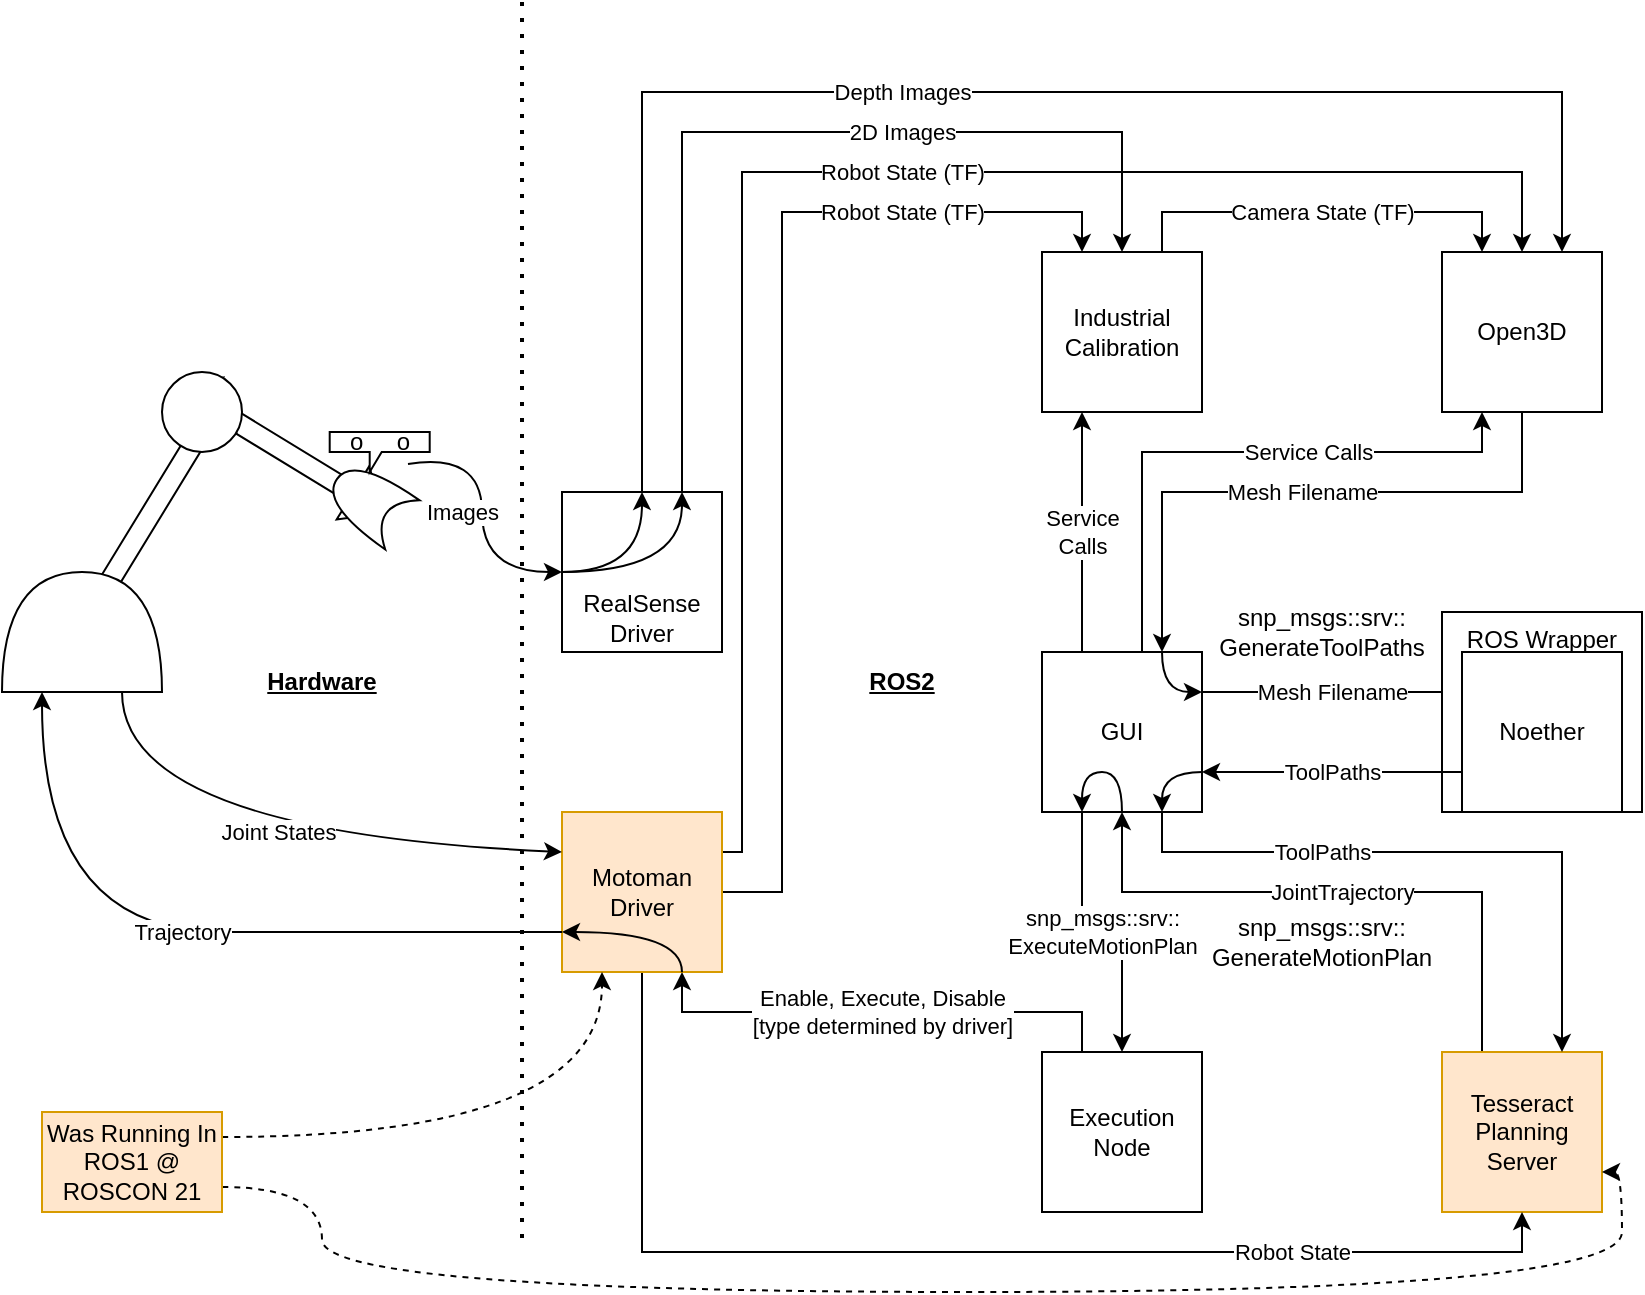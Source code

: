 <mxfile version="17.4.3" type="device"><diagram id="wX9-NLc4TtI418xX4yFK" name="Page-1"><mxGraphModel dx="2272" dy="791" grid="1" gridSize="10" guides="1" tooltips="1" connect="1" arrows="1" fold="1" page="1" pageScale="1" pageWidth="850" pageHeight="1100" math="0" shadow="0"><root><mxCell id="0"/><mxCell id="1" parent="0"/><mxCell id="BGRJp4kqwgqRzAwmrJiJ-21" value="" style="shape=flexArrow;endArrow=classic;startArrow=classic;html=1;rounded=0;exitX=0.25;exitY=0.5;exitDx=0;exitDy=0;exitPerimeter=0;strokeWidth=1;entryX=0;entryY=0;entryDx=0;entryDy=0;" parent="1" source="BGRJp4kqwgqRzAwmrJiJ-20" target="BGRJp4kqwgqRzAwmrJiJ-18" edge="1"><mxGeometry width="100" height="100" relative="1" as="geometry"><mxPoint x="-90" y="590" as="sourcePoint"/><mxPoint x="4.142" y="435.858" as="targetPoint"/></mxGeometry></mxCell><mxCell id="BGRJp4kqwgqRzAwmrJiJ-19" value="" style="shape=flexArrow;endArrow=classic;startArrow=classic;html=1;rounded=0;exitX=0;exitY=0.25;exitDx=0;exitDy=0;exitPerimeter=0;strokeWidth=1;entryX=1;entryY=0;entryDx=0;entryDy=0;" parent="1" source="BGRJp4kqwgqRzAwmrJiJ-17" target="BGRJp4kqwgqRzAwmrJiJ-18" edge="1"><mxGeometry width="100" height="100" relative="1" as="geometry"><mxPoint x="-160" y="570" as="sourcePoint"/><mxPoint x="-20" y="440" as="targetPoint"/></mxGeometry></mxCell><mxCell id="BGRJp4kqwgqRzAwmrJiJ-43" value="Mesh Filename" style="edgeStyle=orthogonalEdgeStyle;rounded=0;orthogonalLoop=1;jettySize=auto;html=1;exitX=0.5;exitY=1;exitDx=0;exitDy=0;strokeWidth=1;entryX=0.75;entryY=0;entryDx=0;entryDy=0;" parent="1" source="BGRJp4kqwgqRzAwmrJiJ-1" target="BGRJp4kqwgqRzAwmrJiJ-33" edge="1"><mxGeometry relative="1" as="geometry"><mxPoint x="510" y="550" as="targetPoint"/><Array as="points"><mxPoint x="640" y="480"/><mxPoint x="460" y="480"/></Array></mxGeometry></mxCell><mxCell id="BGRJp4kqwgqRzAwmrJiJ-1" value="Open3D" style="whiteSpace=wrap;html=1;aspect=fixed;" parent="1" vertex="1"><mxGeometry x="600" y="360" width="80" height="80" as="geometry"/></mxCell><mxCell id="BGRJp4kqwgqRzAwmrJiJ-5" value="Depth Images" style="edgeStyle=orthogonalEdgeStyle;rounded=0;orthogonalLoop=1;jettySize=auto;html=1;exitX=0.5;exitY=0;exitDx=0;exitDy=0;entryX=0.75;entryY=0;entryDx=0;entryDy=0;" parent="1" source="BGRJp4kqwgqRzAwmrJiJ-2" target="BGRJp4kqwgqRzAwmrJiJ-1" edge="1"><mxGeometry x="-0.108" relative="1" as="geometry"><Array as="points"><mxPoint x="200" y="280"/><mxPoint x="660" y="280"/></Array><mxPoint as="offset"/></mxGeometry></mxCell><mxCell id="BGRJp4kqwgqRzAwmrJiJ-38" value="2D Images" style="edgeStyle=orthogonalEdgeStyle;rounded=0;orthogonalLoop=1;jettySize=auto;html=1;exitX=0.75;exitY=0;exitDx=0;exitDy=0;entryX=0.5;entryY=0;entryDx=0;entryDy=0;strokeWidth=1;" parent="1" source="BGRJp4kqwgqRzAwmrJiJ-2" target="BGRJp4kqwgqRzAwmrJiJ-4" edge="1"><mxGeometry x="0.261" relative="1" as="geometry"><Array as="points"><mxPoint x="220" y="300"/><mxPoint x="440" y="300"/></Array><mxPoint as="offset"/></mxGeometry></mxCell><mxCell id="BGRJp4kqwgqRzAwmrJiJ-2" value="RealSense Driver" style="whiteSpace=wrap;html=1;aspect=fixed;verticalAlign=bottom;" parent="1" vertex="1"><mxGeometry x="160" y="480" width="80" height="80" as="geometry"/></mxCell><mxCell id="BGRJp4kqwgqRzAwmrJiJ-48" value="JointTrajectory" style="edgeStyle=orthogonalEdgeStyle;rounded=0;orthogonalLoop=1;jettySize=auto;html=1;exitX=0.25;exitY=0;exitDx=0;exitDy=0;entryX=0.5;entryY=1;entryDx=0;entryDy=0;strokeWidth=1;" parent="1" source="BGRJp4kqwgqRzAwmrJiJ-9" target="BGRJp4kqwgqRzAwmrJiJ-33" edge="1"><mxGeometry relative="1" as="geometry"><Array as="points"><mxPoint x="620" y="680"/><mxPoint x="440" y="680"/></Array></mxGeometry></mxCell><mxCell id="BGRJp4kqwgqRzAwmrJiJ-9" value="Tesseract Planning Server" style="whiteSpace=wrap;html=1;aspect=fixed;fillColor=#ffe6cc;strokeColor=#d79b00;" parent="1" vertex="1"><mxGeometry x="600" y="760" width="80" height="80" as="geometry"/></mxCell><mxCell id="BGRJp4kqwgqRzAwmrJiJ-12" value="Robot State (TF)" style="edgeStyle=orthogonalEdgeStyle;rounded=0;orthogonalLoop=1;jettySize=auto;html=1;exitX=1;exitY=0.5;exitDx=0;exitDy=0;entryX=0.25;entryY=0;entryDx=0;entryDy=0;" parent="1" source="BGRJp4kqwgqRzAwmrJiJ-11" target="BGRJp4kqwgqRzAwmrJiJ-4" edge="1"><mxGeometry x="0.593" relative="1" as="geometry"><Array as="points"><mxPoint x="270" y="680"/><mxPoint x="270" y="340"/><mxPoint x="420" y="340"/></Array><mxPoint as="offset"/></mxGeometry></mxCell><mxCell id="BGRJp4kqwgqRzAwmrJiJ-13" value="Robot State (TF)" style="edgeStyle=orthogonalEdgeStyle;rounded=0;orthogonalLoop=1;jettySize=auto;html=1;exitX=1;exitY=0.25;exitDx=0;exitDy=0;entryX=0.5;entryY=0;entryDx=0;entryDy=0;" parent="1" source="BGRJp4kqwgqRzAwmrJiJ-11" target="BGRJp4kqwgqRzAwmrJiJ-1" edge="1"><mxGeometry x="0.103" relative="1" as="geometry"><Array as="points"><mxPoint x="250" y="660"/><mxPoint x="250" y="320"/><mxPoint x="640" y="320"/></Array><mxPoint as="offset"/></mxGeometry></mxCell><mxCell id="BGRJp4kqwgqRzAwmrJiJ-14" value="Robot State" style="edgeStyle=orthogonalEdgeStyle;rounded=0;orthogonalLoop=1;jettySize=auto;html=1;exitX=0.5;exitY=1;exitDx=0;exitDy=0;entryX=0.5;entryY=1;entryDx=0;entryDy=0;" parent="1" source="BGRJp4kqwgqRzAwmrJiJ-11" target="BGRJp4kqwgqRzAwmrJiJ-9" edge="1"><mxGeometry x="0.548" relative="1" as="geometry"><Array as="points"><mxPoint x="200" y="860"/><mxPoint x="640" y="860"/></Array><mxPoint as="offset"/></mxGeometry></mxCell><mxCell id="BGRJp4kqwgqRzAwmrJiJ-11" value="Motoman Driver" style="whiteSpace=wrap;html=1;aspect=fixed;fillColor=#ffe6cc;strokeColor=#d79b00;" parent="1" vertex="1"><mxGeometry x="160" y="640" width="80" height="80" as="geometry"/></mxCell><mxCell id="BGRJp4kqwgqRzAwmrJiJ-27" value="&lt;div&gt;Enable, Execute, Disable&lt;/div&gt;&lt;div&gt;[type determined by driver]&lt;br&gt;&lt;/div&gt;" style="edgeStyle=orthogonalEdgeStyle;rounded=0;orthogonalLoop=1;jettySize=auto;html=1;exitX=0.25;exitY=0;exitDx=0;exitDy=0;entryX=0.75;entryY=1;entryDx=0;entryDy=0;strokeWidth=1;" parent="1" source="BGRJp4kqwgqRzAwmrJiJ-15" target="BGRJp4kqwgqRzAwmrJiJ-11" edge="1"><mxGeometry relative="1" as="geometry"><Array as="points"><mxPoint x="420" y="740"/><mxPoint x="220" y="740"/></Array><mxPoint as="offset"/></mxGeometry></mxCell><mxCell id="BGRJp4kqwgqRzAwmrJiJ-15" value="Execution Node" style="whiteSpace=wrap;html=1;aspect=fixed;" parent="1" vertex="1"><mxGeometry x="400" y="760" width="80" height="80" as="geometry"/></mxCell><mxCell id="BGRJp4kqwgqRzAwmrJiJ-17" value="" style="shape=or;whiteSpace=wrap;html=1;rotation=-90;" parent="1" vertex="1"><mxGeometry x="-110" y="510" width="60" height="80" as="geometry"/></mxCell><mxCell id="BGRJp4kqwgqRzAwmrJiJ-18" value="" style="ellipse;whiteSpace=wrap;html=1;aspect=fixed;" parent="1" vertex="1"><mxGeometry x="-40" y="420" width="40" height="40" as="geometry"/></mxCell><mxCell id="BGRJp4kqwgqRzAwmrJiJ-20" value="" style="shape=xor;whiteSpace=wrap;html=1;rotation=-145;" parent="1" vertex="1"><mxGeometry x="43.85" y="470" width="40" height="30" as="geometry"/></mxCell><mxCell id="BGRJp4kqwgqRzAwmrJiJ-22" value="o&amp;nbsp;&amp;nbsp;&amp;nbsp;&amp;nbsp; o" style="shape=callout;whiteSpace=wrap;html=1;perimeter=calloutPerimeter;position2=0.4;size=10;position=0.4;base=6;" parent="1" vertex="1"><mxGeometry x="43.85" y="450" width="50" height="20" as="geometry"/></mxCell><mxCell id="BGRJp4kqwgqRzAwmrJiJ-25" value="Joint States" style="curved=1;endArrow=classic;html=1;rounded=0;strokeWidth=1;exitX=0;exitY=0.75;exitDx=0;exitDy=0;exitPerimeter=0;entryX=0;entryY=0.25;entryDx=0;entryDy=0;" parent="1" source="BGRJp4kqwgqRzAwmrJiJ-17" target="BGRJp4kqwgqRzAwmrJiJ-11" edge="1"><mxGeometry x="0.018" y="4" width="50" height="50" relative="1" as="geometry"><mxPoint x="370" y="210" as="sourcePoint"/><mxPoint x="420" y="160" as="targetPoint"/><Array as="points"><mxPoint x="-60" y="650"/></Array><mxPoint as="offset"/></mxGeometry></mxCell><mxCell id="BGRJp4kqwgqRzAwmrJiJ-26" value="Images" style="curved=1;endArrow=classic;html=1;rounded=0;strokeWidth=1;exitX=0.783;exitY=0.8;exitDx=0;exitDy=0;exitPerimeter=0;entryX=0;entryY=0.5;entryDx=0;entryDy=0;" parent="1" source="BGRJp4kqwgqRzAwmrJiJ-22" target="BGRJp4kqwgqRzAwmrJiJ-2" edge="1"><mxGeometry x="-0.018" y="-10" width="50" height="50" relative="1" as="geometry"><mxPoint x="490" y="200" as="sourcePoint"/><mxPoint x="540" y="150" as="targetPoint"/><Array as="points"><mxPoint x="120" y="460"/><mxPoint x="120" y="520"/></Array><mxPoint as="offset"/></mxGeometry></mxCell><mxCell id="BGRJp4kqwgqRzAwmrJiJ-28" value="Trajectory" style="curved=1;endArrow=classic;html=1;rounded=0;strokeWidth=1;exitX=0;exitY=0.75;exitDx=0;exitDy=0;entryX=0;entryY=0.25;entryDx=0;entryDy=0;entryPerimeter=0;" parent="1" source="BGRJp4kqwgqRzAwmrJiJ-11" target="BGRJp4kqwgqRzAwmrJiJ-17" edge="1"><mxGeometry width="50" height="50" relative="1" as="geometry"><mxPoint x="70" y="230" as="sourcePoint"/><mxPoint x="130" y="190" as="targetPoint"/><Array as="points"><mxPoint x="80" y="700"/><mxPoint x="-100" y="700"/></Array></mxGeometry></mxCell><mxCell id="BGRJp4kqwgqRzAwmrJiJ-29" value="" style="endArrow=none;dashed=1;html=1;dashPattern=1 3;strokeWidth=2;rounded=0;" parent="1" edge="1"><mxGeometry width="50" height="50" relative="1" as="geometry"><mxPoint x="140" y="235" as="sourcePoint"/><mxPoint x="140" y="855" as="targetPoint"/></mxGeometry></mxCell><mxCell id="BGRJp4kqwgqRzAwmrJiJ-30" value="Hardware" style="text;html=1;strokeColor=none;fillColor=none;align=center;verticalAlign=middle;whiteSpace=wrap;rounded=0;fontStyle=5" parent="1" vertex="1"><mxGeometry x="10" y="560" width="60" height="30" as="geometry"/></mxCell><mxCell id="BGRJp4kqwgqRzAwmrJiJ-31" value="ROS2" style="text;html=1;strokeColor=none;fillColor=none;align=center;verticalAlign=middle;whiteSpace=wrap;rounded=0;fontStyle=5" parent="1" vertex="1"><mxGeometry x="300" y="560" width="60" height="30" as="geometry"/></mxCell><mxCell id="BGRJp4kqwgqRzAwmrJiJ-36" value="&lt;div&gt;Service&lt;/div&gt;&lt;div&gt;Calls&lt;/div&gt;" style="edgeStyle=orthogonalEdgeStyle;rounded=0;orthogonalLoop=1;jettySize=auto;html=1;exitX=0.25;exitY=0;exitDx=0;exitDy=0;entryX=0.25;entryY=1;entryDx=0;entryDy=0;strokeWidth=1;" parent="1" source="BGRJp4kqwgqRzAwmrJiJ-33" target="BGRJp4kqwgqRzAwmrJiJ-4" edge="1"><mxGeometry relative="1" as="geometry"/></mxCell><mxCell id="BGRJp4kqwgqRzAwmrJiJ-42" value="Service Calls" style="edgeStyle=orthogonalEdgeStyle;rounded=0;orthogonalLoop=1;jettySize=auto;html=1;exitX=0.5;exitY=0;exitDx=0;exitDy=0;entryX=0.25;entryY=1;entryDx=0;entryDy=0;strokeWidth=1;" parent="1" source="BGRJp4kqwgqRzAwmrJiJ-33" target="BGRJp4kqwgqRzAwmrJiJ-1" edge="1"><mxGeometry x="0.286" relative="1" as="geometry"><Array as="points"><mxPoint x="450" y="560"/><mxPoint x="450" y="460"/><mxPoint x="620" y="460"/></Array><mxPoint as="offset"/></mxGeometry></mxCell><mxCell id="BGRJp4kqwgqRzAwmrJiJ-44" value="Mesh Filename" style="edgeStyle=orthogonalEdgeStyle;rounded=0;orthogonalLoop=1;jettySize=auto;html=1;exitX=1;exitY=0.25;exitDx=0;exitDy=0;entryX=0;entryY=0.25;entryDx=0;entryDy=0;strokeWidth=1;" parent="1" source="BGRJp4kqwgqRzAwmrJiJ-33" target="BGRJp4kqwgqRzAwmrJiJ-8" edge="1"><mxGeometry relative="1" as="geometry"/></mxCell><mxCell id="BGRJp4kqwgqRzAwmrJiJ-47" value="ToolPaths" style="edgeStyle=orthogonalEdgeStyle;rounded=0;orthogonalLoop=1;jettySize=auto;html=1;exitX=0.75;exitY=1;exitDx=0;exitDy=0;entryX=0.75;entryY=0;entryDx=0;entryDy=0;strokeWidth=1;" parent="1" source="BGRJp4kqwgqRzAwmrJiJ-33" target="BGRJp4kqwgqRzAwmrJiJ-9" edge="1"><mxGeometry x="-0.375" relative="1" as="geometry"><Array as="points"><mxPoint x="460" y="660"/><mxPoint x="660" y="660"/></Array><mxPoint as="offset"/></mxGeometry></mxCell><mxCell id="BGRJp4kqwgqRzAwmrJiJ-49" value="&lt;div&gt;snp_msgs::srv::&lt;/div&gt;&lt;div&gt;ExecuteMotionPlan&lt;br&gt;&lt;/div&gt;" style="edgeStyle=orthogonalEdgeStyle;rounded=0;orthogonalLoop=1;jettySize=auto;html=1;exitX=0.25;exitY=1;exitDx=0;exitDy=0;entryX=0.5;entryY=0;entryDx=0;entryDy=0;strokeWidth=1;" parent="1" source="BGRJp4kqwgqRzAwmrJiJ-33" target="BGRJp4kqwgqRzAwmrJiJ-15" edge="1"><mxGeometry relative="1" as="geometry"/></mxCell><mxCell id="BGRJp4kqwgqRzAwmrJiJ-33" value="GUI" style="whiteSpace=wrap;html=1;aspect=fixed;" parent="1" vertex="1"><mxGeometry x="400" y="560" width="80" height="80" as="geometry"/></mxCell><mxCell id="BGRJp4kqwgqRzAwmrJiJ-34" value="" style="group" parent="1" vertex="1" connectable="0"><mxGeometry x="600" y="540" width="100" height="100" as="geometry"/></mxCell><mxCell id="BGRJp4kqwgqRzAwmrJiJ-6" value="ROS Wrapper" style="whiteSpace=wrap;html=1;aspect=fixed;verticalAlign=top;" parent="BGRJp4kqwgqRzAwmrJiJ-34" vertex="1"><mxGeometry width="100" height="100" as="geometry"/></mxCell><mxCell id="BGRJp4kqwgqRzAwmrJiJ-8" value="Noether" style="whiteSpace=wrap;html=1;aspect=fixed;" parent="BGRJp4kqwgqRzAwmrJiJ-34" vertex="1"><mxGeometry x="10" y="20" width="80" height="80" as="geometry"/></mxCell><mxCell id="BGRJp4kqwgqRzAwmrJiJ-39" value="Camera State (TF)" style="edgeStyle=orthogonalEdgeStyle;rounded=0;orthogonalLoop=1;jettySize=auto;html=1;exitX=0.75;exitY=0;exitDx=0;exitDy=0;entryX=0.25;entryY=0;entryDx=0;entryDy=0;strokeWidth=1;" parent="1" source="BGRJp4kqwgqRzAwmrJiJ-4" target="BGRJp4kqwgqRzAwmrJiJ-1" edge="1"><mxGeometry relative="1" as="geometry"/></mxCell><mxCell id="BGRJp4kqwgqRzAwmrJiJ-4" value="Industrial Calibration" style="whiteSpace=wrap;html=1;aspect=fixed;" parent="1" vertex="1"><mxGeometry x="400" y="360" width="80" height="80" as="geometry"/></mxCell><mxCell id="BGRJp4kqwgqRzAwmrJiJ-45" value="ToolPaths" style="edgeStyle=orthogonalEdgeStyle;rounded=0;orthogonalLoop=1;jettySize=auto;html=1;exitX=0;exitY=0.75;exitDx=0;exitDy=0;entryX=1;entryY=0.75;entryDx=0;entryDy=0;strokeWidth=1;" parent="1" source="BGRJp4kqwgqRzAwmrJiJ-8" target="BGRJp4kqwgqRzAwmrJiJ-33" edge="1"><mxGeometry relative="1" as="geometry"/></mxCell><mxCell id="BGRJp4kqwgqRzAwmrJiJ-50" style="edgeStyle=orthogonalEdgeStyle;rounded=0;orthogonalLoop=1;jettySize=auto;html=1;exitX=0.75;exitY=0;exitDx=0;exitDy=0;entryX=1;entryY=0.25;entryDx=0;entryDy=0;strokeWidth=1;curved=1;" parent="1" source="BGRJp4kqwgqRzAwmrJiJ-33" target="BGRJp4kqwgqRzAwmrJiJ-33" edge="1"><mxGeometry relative="1" as="geometry"><Array as="points"><mxPoint x="460" y="580"/></Array></mxGeometry></mxCell><mxCell id="BGRJp4kqwgqRzAwmrJiJ-51" style="edgeStyle=orthogonalEdgeStyle;curved=1;rounded=0;orthogonalLoop=1;jettySize=auto;html=1;exitX=1;exitY=0.75;exitDx=0;exitDy=0;entryX=0.75;entryY=1;entryDx=0;entryDy=0;strokeWidth=1;" parent="1" source="BGRJp4kqwgqRzAwmrJiJ-33" target="BGRJp4kqwgqRzAwmrJiJ-33" edge="1"><mxGeometry relative="1" as="geometry"/></mxCell><mxCell id="BGRJp4kqwgqRzAwmrJiJ-52" style="edgeStyle=orthogonalEdgeStyle;curved=1;rounded=0;orthogonalLoop=1;jettySize=auto;html=1;exitX=0.5;exitY=1;exitDx=0;exitDy=0;entryX=0.25;entryY=1;entryDx=0;entryDy=0;strokeWidth=1;" parent="1" source="BGRJp4kqwgqRzAwmrJiJ-33" target="BGRJp4kqwgqRzAwmrJiJ-33" edge="1"><mxGeometry relative="1" as="geometry"><Array as="points"><mxPoint x="440" y="620"/><mxPoint x="420" y="620"/></Array></mxGeometry></mxCell><mxCell id="BGRJp4kqwgqRzAwmrJiJ-53" style="edgeStyle=orthogonalEdgeStyle;curved=1;rounded=0;orthogonalLoop=1;jettySize=auto;html=1;exitX=0.75;exitY=1;exitDx=0;exitDy=0;entryX=0;entryY=0.75;entryDx=0;entryDy=0;strokeWidth=1;" parent="1" source="BGRJp4kqwgqRzAwmrJiJ-11" target="BGRJp4kqwgqRzAwmrJiJ-11" edge="1"><mxGeometry relative="1" as="geometry"><Array as="points"><mxPoint x="220" y="700"/></Array></mxGeometry></mxCell><mxCell id="BGRJp4kqwgqRzAwmrJiJ-54" style="edgeStyle=orthogonalEdgeStyle;curved=1;rounded=0;orthogonalLoop=1;jettySize=auto;html=1;exitX=0;exitY=0.5;exitDx=0;exitDy=0;entryX=0.5;entryY=0;entryDx=0;entryDy=0;strokeWidth=1;" parent="1" source="BGRJp4kqwgqRzAwmrJiJ-2" target="BGRJp4kqwgqRzAwmrJiJ-2" edge="1"><mxGeometry relative="1" as="geometry"><Array as="points"><mxPoint x="200" y="520"/></Array></mxGeometry></mxCell><mxCell id="BGRJp4kqwgqRzAwmrJiJ-55" style="edgeStyle=orthogonalEdgeStyle;curved=1;rounded=0;orthogonalLoop=1;jettySize=auto;html=1;exitX=0;exitY=0.5;exitDx=0;exitDy=0;entryX=0.75;entryY=0;entryDx=0;entryDy=0;strokeWidth=1;" parent="1" source="BGRJp4kqwgqRzAwmrJiJ-2" target="BGRJp4kqwgqRzAwmrJiJ-2" edge="1"><mxGeometry relative="1" as="geometry"><Array as="points"><mxPoint x="220" y="520"/></Array></mxGeometry></mxCell><mxCell id="BGRJp4kqwgqRzAwmrJiJ-57" style="edgeStyle=orthogonalEdgeStyle;curved=1;rounded=0;orthogonalLoop=1;jettySize=auto;html=1;exitX=1;exitY=0.25;exitDx=0;exitDy=0;entryX=0.25;entryY=1;entryDx=0;entryDy=0;strokeWidth=1;dashed=1;" parent="1" source="BGRJp4kqwgqRzAwmrJiJ-56" target="BGRJp4kqwgqRzAwmrJiJ-11" edge="1"><mxGeometry relative="1" as="geometry"/></mxCell><mxCell id="BGRJp4kqwgqRzAwmrJiJ-59" style="edgeStyle=orthogonalEdgeStyle;rounded=0;orthogonalLoop=1;jettySize=auto;html=1;exitX=1;exitY=0.75;exitDx=0;exitDy=0;dashed=1;strokeWidth=1;curved=1;entryX=1;entryY=0.75;entryDx=0;entryDy=0;" parent="1" source="BGRJp4kqwgqRzAwmrJiJ-56" target="BGRJp4kqwgqRzAwmrJiJ-9" edge="1"><mxGeometry relative="1" as="geometry"><mxPoint x="660" y="870" as="targetPoint"/><Array as="points"><mxPoint x="40" y="828"/><mxPoint x="40" y="880"/><mxPoint x="690" y="880"/><mxPoint x="690" y="820"/></Array></mxGeometry></mxCell><mxCell id="BGRJp4kqwgqRzAwmrJiJ-56" value="Was Running In ROS1 @ ROSCON 21" style="rounded=0;whiteSpace=wrap;html=1;fillColor=#ffe6cc;strokeColor=#d79b00;" parent="1" vertex="1"><mxGeometry x="-100" y="790" width="90" height="50" as="geometry"/></mxCell><mxCell id="k0rARuIFM2KpiUlsNPW3-1" value="&lt;div&gt;snp_msgs::srv::&lt;/div&gt;&lt;div&gt;GenerateToolPaths&lt;/div&gt;" style="text;html=1;strokeColor=none;fillColor=none;align=center;verticalAlign=middle;whiteSpace=wrap;rounded=0;rotation=0;" vertex="1" parent="1"><mxGeometry x="510" y="535" width="60" height="30" as="geometry"/></mxCell><mxCell id="k0rARuIFM2KpiUlsNPW3-2" value="&lt;div&gt;snp_msgs::srv::&lt;/div&gt;&lt;div&gt;GenerateMotionPlan&lt;br&gt;&lt;/div&gt;" style="text;html=1;strokeColor=none;fillColor=none;align=center;verticalAlign=middle;whiteSpace=wrap;rounded=0;" vertex="1" parent="1"><mxGeometry x="510" y="690" width="60" height="30" as="geometry"/></mxCell></root></mxGraphModel></diagram></mxfile>